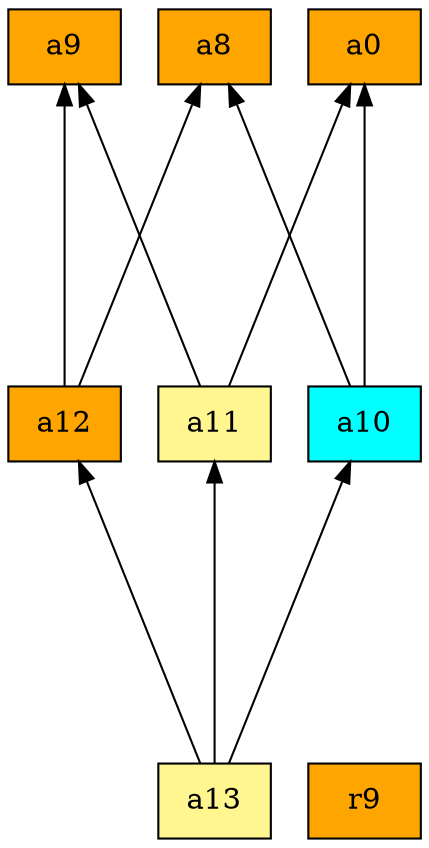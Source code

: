digraph G {
rankdir=BT;ranksep="2.0";
"a11" [shape=record,fillcolor=khaki1,style=filled,label="{a11}"];
"a13" [shape=record,fillcolor=khaki1,style=filled,label="{a13}"];
"a8" [shape=record,fillcolor=orange,style=filled,label="{a8}"];
"a9" [shape=record,fillcolor=orange,style=filled,label="{a9}"];
"a10" [shape=record,fillcolor=cyan,style=filled,label="{a10}"];
"r9" [shape=record,fillcolor=orange,style=filled,label="{r9}"];
"a0" [shape=record,fillcolor=orange,style=filled,label="{a0}"];
"a12" [shape=record,fillcolor=orange,style=filled,label="{a12}"];
"a11" -> "a0"
"a11" -> "a9"
"a13" -> "a11"
"a13" -> "a10"
"a13" -> "a12"
"a10" -> "a0"
"a10" -> "a8"
"a12" -> "a8"
"a12" -> "a9"
}